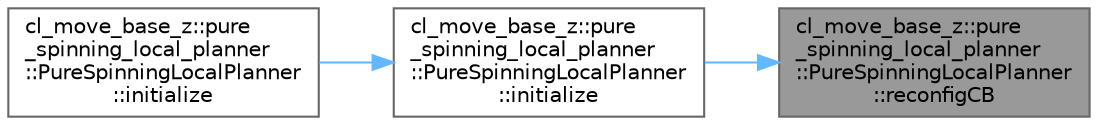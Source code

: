 digraph "cl_move_base_z::pure_spinning_local_planner::PureSpinningLocalPlanner::reconfigCB"
{
 // LATEX_PDF_SIZE
  bgcolor="transparent";
  edge [fontname=Helvetica,fontsize=10,labelfontname=Helvetica,labelfontsize=10];
  node [fontname=Helvetica,fontsize=10,shape=box,height=0.2,width=0.4];
  rankdir="RL";
  Node1 [label="cl_move_base_z::pure\l_spinning_local_planner\l::PureSpinningLocalPlanner\l::reconfigCB",height=0.2,width=0.4,color="gray40", fillcolor="grey60", style="filled", fontcolor="black",tooltip=" "];
  Node1 -> Node2 [dir="back",color="steelblue1",style="solid"];
  Node2 [label="cl_move_base_z::pure\l_spinning_local_planner\l::PureSpinningLocalPlanner\l::initialize",height=0.2,width=0.4,color="grey40", fillcolor="white", style="filled",URL="$classcl__move__base__z_1_1pure__spinning__local__planner_1_1PureSpinningLocalPlanner.html#a12fc5253f53f66e3e9735a72ebc9343f",tooltip=" "];
  Node2 -> Node3 [dir="back",color="steelblue1",style="solid"];
  Node3 [label="cl_move_base_z::pure\l_spinning_local_planner\l::PureSpinningLocalPlanner\l::initialize",height=0.2,width=0.4,color="grey40", fillcolor="white", style="filled",URL="$classcl__move__base__z_1_1pure__spinning__local__planner_1_1PureSpinningLocalPlanner.html#ab28ef2ff04e7ec2b74068ea0fe3351d6",tooltip=" "];
}
